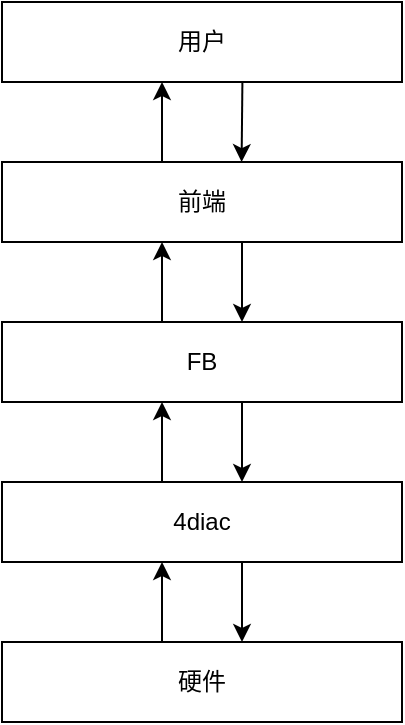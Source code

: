 <mxfile version="24.8.4">
  <diagram name="第 1 页" id="OFDsfha0-TQhvNimmKN8">
    <mxGraphModel dx="569" dy="329" grid="1" gridSize="10" guides="1" tooltips="1" connect="1" arrows="1" fold="1" page="1" pageScale="1" pageWidth="827" pageHeight="1169" math="0" shadow="0">
      <root>
        <mxCell id="0" />
        <mxCell id="1" parent="0" />
        <mxCell id="PX57BOE4D3dVIBUaiDl3-1" value="用户" style="rounded=0;whiteSpace=wrap;html=1;" vertex="1" parent="1">
          <mxGeometry x="320" y="80" width="200" height="40" as="geometry" />
        </mxCell>
        <mxCell id="PX57BOE4D3dVIBUaiDl3-2" value="前端" style="rounded=0;whiteSpace=wrap;html=1;" vertex="1" parent="1">
          <mxGeometry x="320" y="160" width="200" height="40" as="geometry" />
        </mxCell>
        <mxCell id="PX57BOE4D3dVIBUaiDl3-3" value="FB" style="rounded=0;whiteSpace=wrap;html=1;" vertex="1" parent="1">
          <mxGeometry x="320" y="240" width="200" height="40" as="geometry" />
        </mxCell>
        <mxCell id="PX57BOE4D3dVIBUaiDl3-4" value="4diac" style="rounded=0;whiteSpace=wrap;html=1;" vertex="1" parent="1">
          <mxGeometry x="320" y="320" width="200" height="40" as="geometry" />
        </mxCell>
        <mxCell id="PX57BOE4D3dVIBUaiDl3-8" value="" style="endArrow=classic;html=1;rounded=0;" edge="1" parent="1">
          <mxGeometry width="50" height="50" relative="1" as="geometry">
            <mxPoint x="400" y="160" as="sourcePoint" />
            <mxPoint x="400" y="120" as="targetPoint" />
          </mxGeometry>
        </mxCell>
        <mxCell id="PX57BOE4D3dVIBUaiDl3-9" value="" style="endArrow=classic;html=1;rounded=0;" edge="1" parent="1">
          <mxGeometry width="50" height="50" relative="1" as="geometry">
            <mxPoint x="400" y="240" as="sourcePoint" />
            <mxPoint x="400" y="200" as="targetPoint" />
          </mxGeometry>
        </mxCell>
        <mxCell id="PX57BOE4D3dVIBUaiDl3-10" value="" style="endArrow=classic;html=1;rounded=0;" edge="1" parent="1">
          <mxGeometry width="50" height="50" relative="1" as="geometry">
            <mxPoint x="400" y="320" as="sourcePoint" />
            <mxPoint x="400" y="280" as="targetPoint" />
          </mxGeometry>
        </mxCell>
        <mxCell id="PX57BOE4D3dVIBUaiDl3-11" value="" style="endArrow=classic;html=1;rounded=0;entryX=0.599;entryY=0.001;entryDx=0;entryDy=0;entryPerimeter=0;exitX=0.601;exitY=1.001;exitDx=0;exitDy=0;exitPerimeter=0;" edge="1" parent="1" source="PX57BOE4D3dVIBUaiDl3-1" target="PX57BOE4D3dVIBUaiDl3-2">
          <mxGeometry width="50" height="50" relative="1" as="geometry">
            <mxPoint x="410" y="170" as="sourcePoint" />
            <mxPoint x="410" y="130" as="targetPoint" />
          </mxGeometry>
        </mxCell>
        <mxCell id="PX57BOE4D3dVIBUaiDl3-12" value="" style="endArrow=classic;html=1;rounded=0;entryX=0.599;entryY=0.001;entryDx=0;entryDy=0;entryPerimeter=0;exitX=0.601;exitY=1.001;exitDx=0;exitDy=0;exitPerimeter=0;" edge="1" parent="1">
          <mxGeometry width="50" height="50" relative="1" as="geometry">
            <mxPoint x="440" y="200" as="sourcePoint" />
            <mxPoint x="440" y="240" as="targetPoint" />
          </mxGeometry>
        </mxCell>
        <mxCell id="PX57BOE4D3dVIBUaiDl3-13" value="" style="endArrow=classic;html=1;rounded=0;entryX=0.599;entryY=0.001;entryDx=0;entryDy=0;entryPerimeter=0;exitX=0.601;exitY=1.001;exitDx=0;exitDy=0;exitPerimeter=0;" edge="1" parent="1">
          <mxGeometry width="50" height="50" relative="1" as="geometry">
            <mxPoint x="440" y="280" as="sourcePoint" />
            <mxPoint x="440" y="320" as="targetPoint" />
          </mxGeometry>
        </mxCell>
        <mxCell id="PX57BOE4D3dVIBUaiDl3-15" value="硬件" style="rounded=0;whiteSpace=wrap;html=1;" vertex="1" parent="1">
          <mxGeometry x="320" y="400" width="200" height="40" as="geometry" />
        </mxCell>
        <mxCell id="PX57BOE4D3dVIBUaiDl3-16" value="" style="endArrow=classic;html=1;rounded=0;" edge="1" parent="1">
          <mxGeometry width="50" height="50" relative="1" as="geometry">
            <mxPoint x="400" y="400" as="sourcePoint" />
            <mxPoint x="400" y="360" as="targetPoint" />
          </mxGeometry>
        </mxCell>
        <mxCell id="PX57BOE4D3dVIBUaiDl3-17" value="" style="endArrow=classic;html=1;rounded=0;entryX=0.599;entryY=0.001;entryDx=0;entryDy=0;entryPerimeter=0;exitX=0.601;exitY=1.001;exitDx=0;exitDy=0;exitPerimeter=0;" edge="1" parent="1">
          <mxGeometry width="50" height="50" relative="1" as="geometry">
            <mxPoint x="440" y="360" as="sourcePoint" />
            <mxPoint x="440" y="400" as="targetPoint" />
          </mxGeometry>
        </mxCell>
      </root>
    </mxGraphModel>
  </diagram>
</mxfile>
